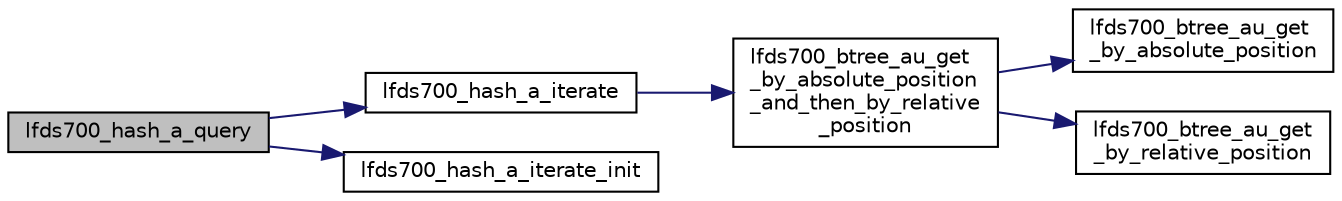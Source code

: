 digraph "lfds700_hash_a_query"
{
 // LATEX_PDF_SIZE
  edge [fontname="Helvetica",fontsize="10",labelfontname="Helvetica",labelfontsize="10"];
  node [fontname="Helvetica",fontsize="10",shape=record];
  rankdir="LR";
  Node1 [label="lfds700_hash_a_query",height=0.2,width=0.4,color="black", fillcolor="grey75", style="filled", fontcolor="black",tooltip=" "];
  Node1 -> Node2 [color="midnightblue",fontsize="10",style="solid",fontname="Helvetica"];
  Node2 [label="lfds700_hash_a_iterate",height=0.2,width=0.4,color="black", fillcolor="white", style="filled",URL="$lfds700__hash__addonly_8h.html#ad6f6b027a57b76a1aaad14c139acbf44",tooltip=" "];
  Node2 -> Node3 [color="midnightblue",fontsize="10",style="solid",fontname="Helvetica"];
  Node3 [label="lfds700_btree_au_get\l_by_absolute_position\l_and_then_by_relative\l_position",height=0.2,width=0.4,color="black", fillcolor="white", style="filled",URL="$lfds700__btree__addonly__unbalanced_8h.html#a1af20a7c6008254e589b156919553387",tooltip=" "];
  Node3 -> Node4 [color="midnightblue",fontsize="10",style="solid",fontname="Helvetica"];
  Node4 [label="lfds700_btree_au_get\l_by_absolute_position",height=0.2,width=0.4,color="black", fillcolor="white", style="filled",URL="$lfds700__btree__addonly__unbalanced__get_8c.html#ad4d3c35018f5e9a4c66224ecf4bdb00e",tooltip=" "];
  Node3 -> Node5 [color="midnightblue",fontsize="10",style="solid",fontname="Helvetica"];
  Node5 [label="lfds700_btree_au_get\l_by_relative_position",height=0.2,width=0.4,color="black", fillcolor="white", style="filled",URL="$lfds700__btree__addonly__unbalanced__get_8c.html#ac40cc55899cd7fd9959fb35c53870902",tooltip=" "];
  Node1 -> Node6 [color="midnightblue",fontsize="10",style="solid",fontname="Helvetica"];
  Node6 [label="lfds700_hash_a_iterate_init",height=0.2,width=0.4,color="black", fillcolor="white", style="filled",URL="$lfds700__hash__addonly_8h.html#aa26a8c0344b72ad4d713c4d4027118e5",tooltip=" "];
}

